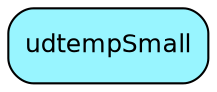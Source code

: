 digraph udtempSmall  {
node [shape = box style="rounded, filled" fontname = "Helvetica" fontsize = "12" ]
edge [fontname = "Helvetica" fontsize = "9"]

udtempSmall[fillcolor = "cadetblue1"]
}
